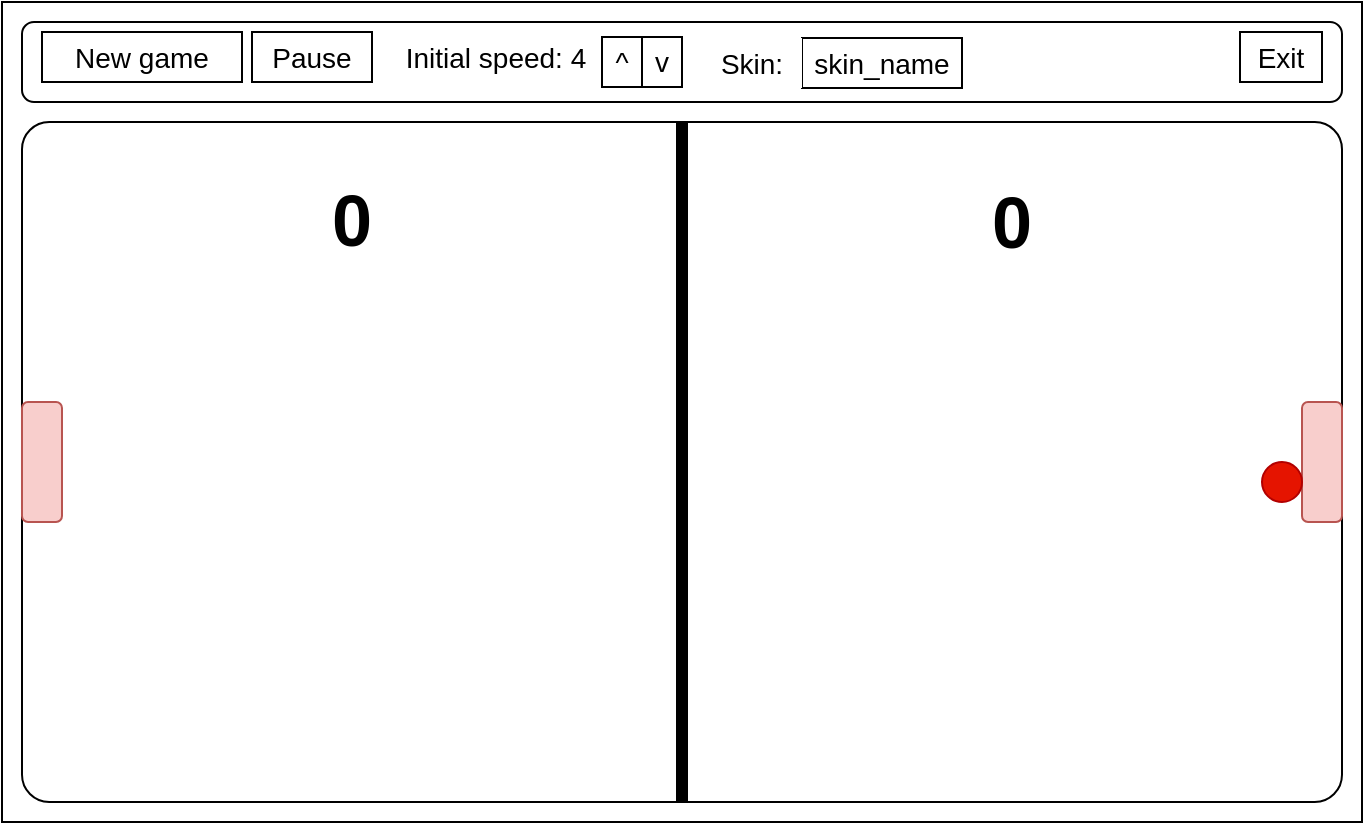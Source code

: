 <mxfile version="12.1.7" type="device" pages="1"><diagram id="n5U0ecpNpvlwhn4De7OS" name="Page-1"><mxGraphModel dx="842" dy="483" grid="1" gridSize="10" guides="1" tooltips="1" connect="1" arrows="1" fold="1" page="1" pageScale="1" pageWidth="850" pageHeight="1100" math="0" shadow="0"><root><mxCell id="0"/><mxCell id="1" parent="0"/><mxCell id="EGGPAa2dGRgRBXCy40e6-1" value="" style="rounded=0;whiteSpace=wrap;html=1;" parent="1" vertex="1"><mxGeometry x="100" y="90" width="680" height="410" as="geometry"/></mxCell><mxCell id="EGGPAa2dGRgRBXCy40e6-2" value="" style="rounded=1;whiteSpace=wrap;html=1;" parent="1" vertex="1"><mxGeometry x="110" y="100" width="660" height="40" as="geometry"/></mxCell><mxCell id="EGGPAa2dGRgRBXCy40e6-3" value="&lt;font style=&quot;font-size: 14px;&quot;&gt;New game&lt;/font&gt;" style="rounded=0;whiteSpace=wrap;html=1;fontSize=14;" parent="1" vertex="1"><mxGeometry x="120" y="105" width="100" height="25" as="geometry"/></mxCell><mxCell id="EGGPAa2dGRgRBXCy40e6-5" value="Pause" style="rounded=0;whiteSpace=wrap;html=1;fontSize=14;" parent="1" vertex="1"><mxGeometry x="225" y="105" width="60" height="25" as="geometry"/></mxCell><mxCell id="EGGPAa2dGRgRBXCy40e6-6" value="Exit" style="rounded=0;whiteSpace=wrap;html=1;fontSize=14;" parent="1" vertex="1"><mxGeometry x="719" y="105" width="41" height="25" as="geometry"/></mxCell><mxCell id="EGGPAa2dGRgRBXCy40e6-7" value="" style="rounded=1;whiteSpace=wrap;html=1;arcSize=4;" parent="1" vertex="1"><mxGeometry x="110" y="150" width="660" height="340" as="geometry"/></mxCell><mxCell id="EGGPAa2dGRgRBXCy40e6-8" value="" style="endArrow=none;html=1;fontSize=14;entryX=0.5;entryY=0;entryDx=0;entryDy=0;exitX=0.5;exitY=1;exitDx=0;exitDy=0;strokeWidth=6;" parent="1" source="EGGPAa2dGRgRBXCy40e6-7" target="EGGPAa2dGRgRBXCy40e6-7" edge="1"><mxGeometry width="50" height="50" relative="1" as="geometry"><mxPoint x="440" y="320" as="sourcePoint"/><mxPoint x="490" y="270" as="targetPoint"/></mxGeometry></mxCell><mxCell id="EGGPAa2dGRgRBXCy40e6-11" value="0" style="text;html=1;strokeColor=none;fillColor=none;align=center;verticalAlign=middle;whiteSpace=wrap;rounded=0;fontSize=36;fontStyle=1" parent="1" vertex="1"><mxGeometry x="585" y="180.0" width="40" height="40" as="geometry"/></mxCell><mxCell id="EGGPAa2dGRgRBXCy40e6-12" value="0" style="text;html=1;strokeColor=none;fillColor=none;align=center;verticalAlign=middle;whiteSpace=wrap;rounded=0;fontSize=36;fontStyle=1" parent="1" vertex="1"><mxGeometry x="255" y="180" width="40" height="37" as="geometry"/></mxCell><mxCell id="EGGPAa2dGRgRBXCy40e6-13" value="" style="rounded=1;whiteSpace=wrap;html=1;fontSize=36;fillColor=#f8cecc;strokeColor=#b85450;" parent="1" vertex="1"><mxGeometry x="110" y="290" width="20" height="60" as="geometry"/></mxCell><mxCell id="EGGPAa2dGRgRBXCy40e6-14" value="" style="rounded=1;whiteSpace=wrap;html=1;fontSize=36;fillColor=#f8cecc;strokeColor=#b85450;" parent="1" vertex="1"><mxGeometry x="750" y="290" width="20" height="60" as="geometry"/></mxCell><mxCell id="EGGPAa2dGRgRBXCy40e6-15" value="" style="ellipse;whiteSpace=wrap;html=1;aspect=fixed;fontSize=36;fillColor=#e51400;strokeColor=#B20000;fontColor=#ffffff;" parent="1" vertex="1"><mxGeometry x="730" y="320" width="20" height="20" as="geometry"/></mxCell><mxCell id="wEU4x9yJ9-zcYANUoIsC-1" value="skin_name" style="rounded=0;whiteSpace=wrap;html=1;fontSize=14;" vertex="1" parent="1"><mxGeometry x="500" y="108" width="80" height="25" as="geometry"/></mxCell><mxCell id="wEU4x9yJ9-zcYANUoIsC-2" value="Initial speed: 4" style="rounded=0;whiteSpace=wrap;html=1;fontSize=14;strokeColor=none;" vertex="1" parent="1"><mxGeometry x="294" y="105" width="106" height="25" as="geometry"/></mxCell><mxCell id="wEU4x9yJ9-zcYANUoIsC-3" value="&lt;font style=&quot;font-size: 14px&quot;&gt;^&lt;/font&gt;" style="rounded=0;whiteSpace=wrap;html=1;fontSize=14;" vertex="1" parent="1"><mxGeometry x="400" y="107.5" width="20" height="25" as="geometry"/></mxCell><mxCell id="wEU4x9yJ9-zcYANUoIsC-4" value="&lt;font style=&quot;font-size: 14px&quot;&gt;v&lt;/font&gt;" style="rounded=0;whiteSpace=wrap;html=1;fontSize=14;" vertex="1" parent="1"><mxGeometry x="420" y="107.5" width="20" height="25" as="geometry"/></mxCell><mxCell id="wEU4x9yJ9-zcYANUoIsC-5" value="Skin:" style="rounded=0;whiteSpace=wrap;html=1;fontSize=14;strokeColor=none;" vertex="1" parent="1"><mxGeometry x="450" y="108" width="50" height="25" as="geometry"/></mxCell></root></mxGraphModel></diagram></mxfile>